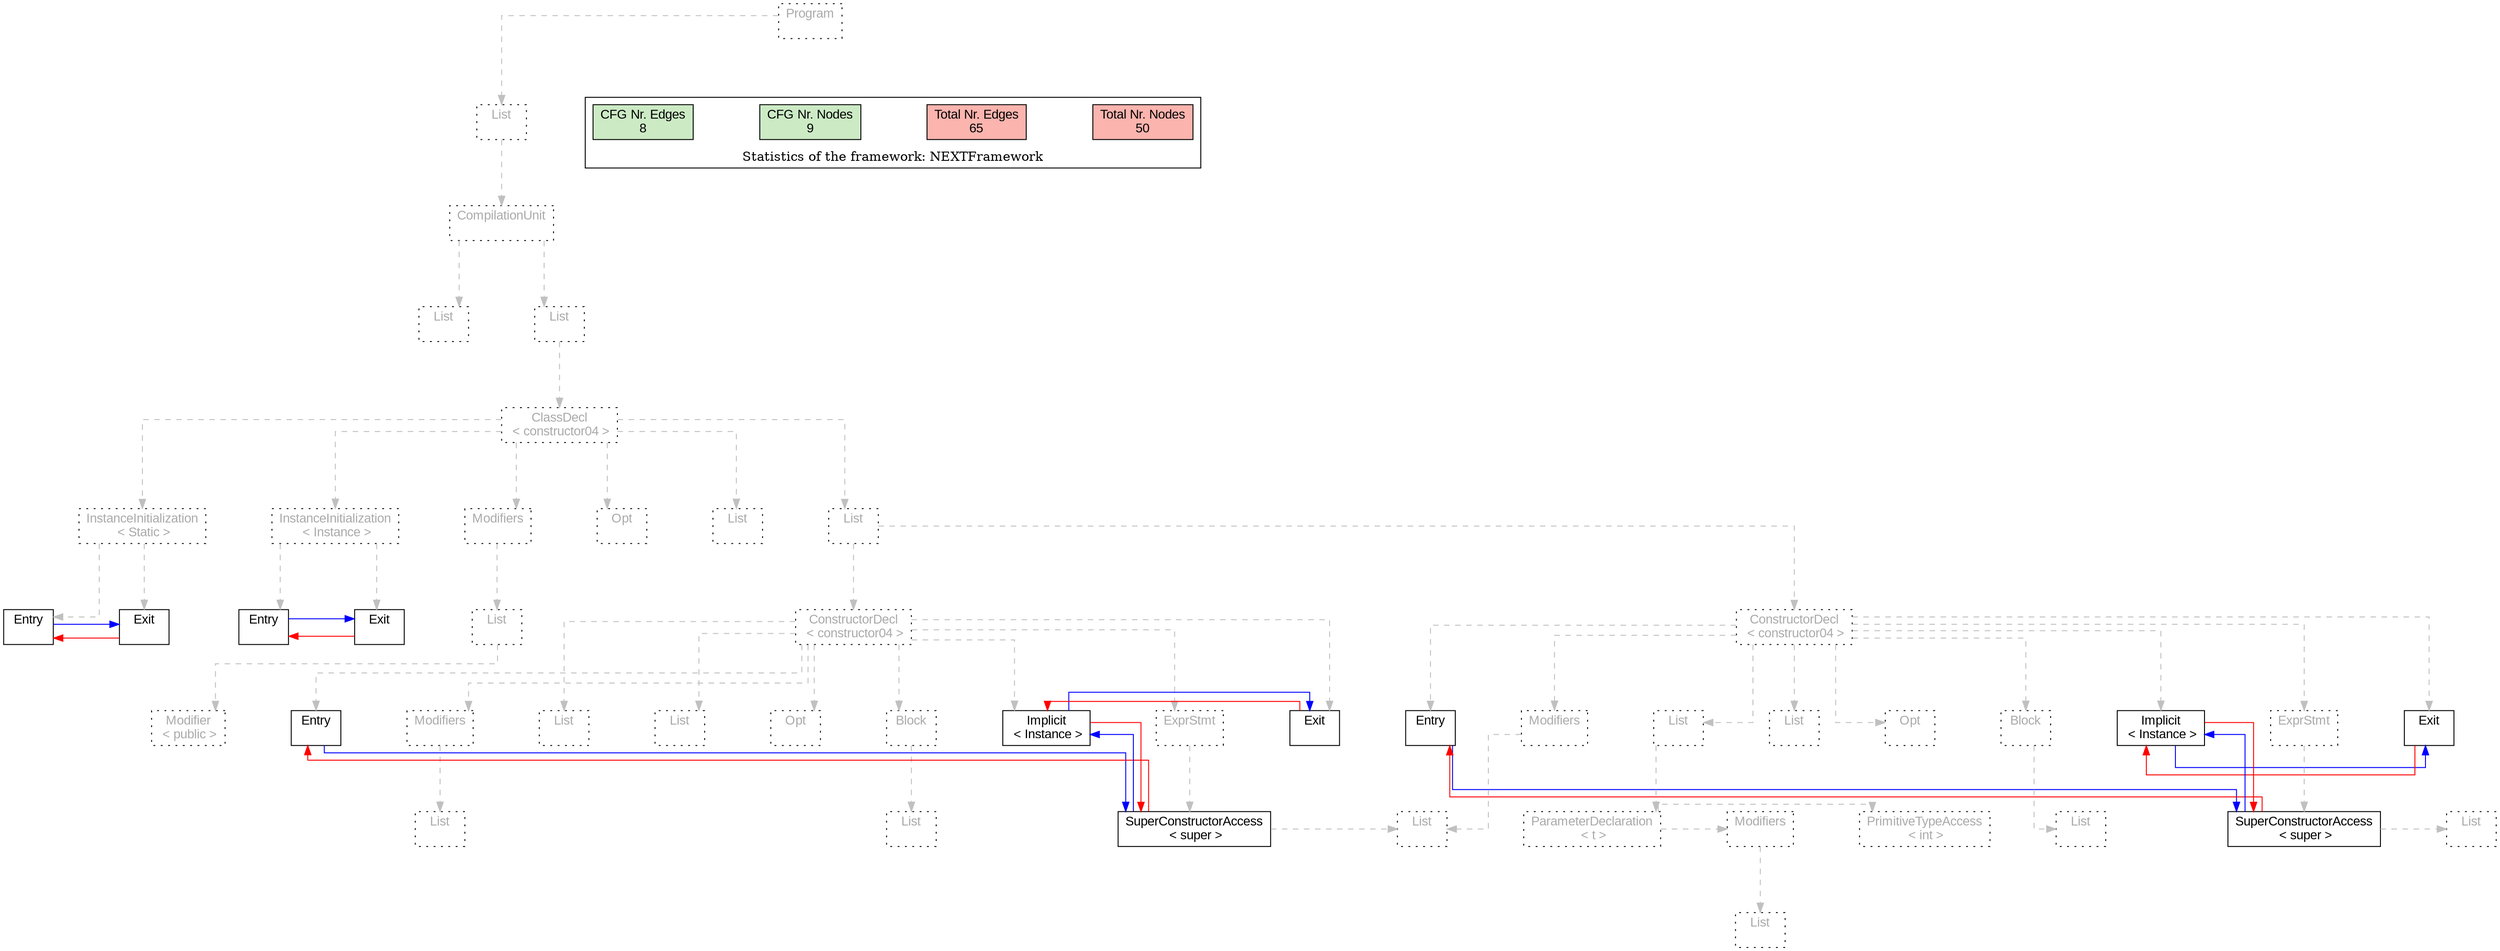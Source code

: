digraph G {
graph [splines=ortho, nodesep="1", ranksep="1"]
node [shape=rect, fontname=Arial];
{ rank = same; "Program[0]"}
{ rank = same; "List[1]"}
{ rank = same; "CompilationUnit[2]"}
{ rank = same; "List[3]"; "List[4]"}
{ rank = same; "ClassDecl[5]"}
{ rank = same; "Modifiers[22]"; "Opt[25]"; "List[26]"; "List[27]"; "InstanceInitialization[6]"; "InstanceInitialization[14]"}
{ rank = same; "List[23]"; "ConstructorDecl[28]"; "ConstructorDecl[36]"; "Entry[7]"; "Exit[8]"; "Entry[15]"; "Exit[16]"}
{ rank = same; "Modifier[24]"; "Entry[29]"; "Implicit[29]"; "Modifiers[29]"; "List[31]"; "List[32]"; "Opt[33]"; "Block[34]"; "Exit[29]"; "ExprStmt[36]"; "Entry[37]"; "Implicit[37]"; "Modifiers[37]"; "List[39]"; "List[44]"; "Opt[45]"; "Block[46]"; "Exit[37]"; "ExprStmt[48]"}
{ rank = same; "List[30]"; "List[35]"; "SuperConstructorAccess[37]"; "List[38]"; "ParameterDeclaration[40]"; "List[47]"; "SuperConstructorAccess[49]"}
{ rank = same; "List[38]"; "Modifiers[41]"; "PrimitiveTypeAccess[43]"; "List[50]"}
{ rank = same; "List[42]"}
"Program[0]" [label="Program\n ", style= dotted   fillcolor="#eeeeee" fontcolor="#aaaaaa"  ]
"List[1]" [label="List\n ", style= dotted   fillcolor="#eeeeee" fontcolor="#aaaaaa"  ]
"CompilationUnit[2]" [label="CompilationUnit\n ", style= dotted   fillcolor="#eeeeee" fontcolor="#aaaaaa"  ]
"List[3]" [label="List\n ", style= dotted   fillcolor="#eeeeee" fontcolor="#aaaaaa"  ]
"List[4]" [label="List\n ", style= dotted   fillcolor="#eeeeee" fontcolor="#aaaaaa"  ]
"ClassDecl[5]" [label="ClassDecl\n < constructor04 >", style= dotted   fillcolor="#eeeeee" fontcolor="#aaaaaa"  ]
"Modifiers[22]" [label="Modifiers\n ", style= dotted   fillcolor="#eeeeee" fontcolor="#aaaaaa"  ]
"List[23]" [label="List\n ", style= dotted   fillcolor="#eeeeee" fontcolor="#aaaaaa"  ]
"Modifier[24]" [label="Modifier\n < public >", style= dotted   fillcolor="#eeeeee" fontcolor="#aaaaaa"  ]
"Opt[25]" [label="Opt\n ", style= dotted   fillcolor="#eeeeee" fontcolor="#aaaaaa"  ]
"List[26]" [label="List\n ", style= dotted   fillcolor="#eeeeee" fontcolor="#aaaaaa"  ]
"List[27]" [label="List\n ", style= dotted   fillcolor="#eeeeee" fontcolor="#aaaaaa"  ]
"ConstructorDecl[28]" [label="ConstructorDecl\n < constructor04 >", style= dotted   fillcolor="#eeeeee" fontcolor="#aaaaaa"  ]
"Entry[29]" [label="Entry\n ", fillcolor=white   style=filled  ]
"Implicit[29]" [label="Implicit\n < Instance >", fillcolor=white   style=filled  ]
"Modifiers[29]" [label="Modifiers\n ", style= dotted   fillcolor="#eeeeee" fontcolor="#aaaaaa"  ]
"List[30]" [label="List\n ", style= dotted   fillcolor="#eeeeee" fontcolor="#aaaaaa"  ]
"List[31]" [label="List\n ", style= dotted   fillcolor="#eeeeee" fontcolor="#aaaaaa"  ]
"List[32]" [label="List\n ", style= dotted   fillcolor="#eeeeee" fontcolor="#aaaaaa"  ]
"Opt[33]" [label="Opt\n ", style= dotted   fillcolor="#eeeeee" fontcolor="#aaaaaa"  ]
"Block[34]" [label="Block\n ", style= dotted   fillcolor="#eeeeee" fontcolor="#aaaaaa"  ]
"List[35]" [label="List\n ", style= dotted   fillcolor="#eeeeee" fontcolor="#aaaaaa"  ]
"Exit[29]" [label="Exit\n ", fillcolor=white   style=filled  ]
"ExprStmt[36]" [label="ExprStmt\n ", style= dotted   fillcolor="#eeeeee" fontcolor="#aaaaaa"  ]
"SuperConstructorAccess[37]" [label="SuperConstructorAccess\n < super >", fillcolor=white   style=filled  ]
"List[38]" [label="List\n ", style= dotted   fillcolor="#eeeeee" fontcolor="#aaaaaa"  ]
"ConstructorDecl[36]" [label="ConstructorDecl\n < constructor04 >", style= dotted   fillcolor="#eeeeee" fontcolor="#aaaaaa"  ]
"Entry[37]" [label="Entry\n ", fillcolor=white   style=filled  ]
"Implicit[37]" [label="Implicit\n < Instance >", fillcolor=white   style=filled  ]
"Modifiers[37]" [label="Modifiers\n ", style= dotted   fillcolor="#eeeeee" fontcolor="#aaaaaa"  ]
"List[38]" [label="List\n ", style= dotted   fillcolor="#eeeeee" fontcolor="#aaaaaa"  ]
"List[39]" [label="List\n ", style= dotted   fillcolor="#eeeeee" fontcolor="#aaaaaa"  ]
"ParameterDeclaration[40]" [label="ParameterDeclaration\n < t >", style= dotted   fillcolor="#eeeeee" fontcolor="#aaaaaa"  ]
"Modifiers[41]" [label="Modifiers\n ", style= dotted   fillcolor="#eeeeee" fontcolor="#aaaaaa"  ]
"List[42]" [label="List\n ", style= dotted   fillcolor="#eeeeee" fontcolor="#aaaaaa"  ]
"PrimitiveTypeAccess[43]" [label="PrimitiveTypeAccess\n < int >", style= dotted   fillcolor="#eeeeee" fontcolor="#aaaaaa"  ]
"List[44]" [label="List\n ", style= dotted   fillcolor="#eeeeee" fontcolor="#aaaaaa"  ]
"Opt[45]" [label="Opt\n ", style= dotted   fillcolor="#eeeeee" fontcolor="#aaaaaa"  ]
"Block[46]" [label="Block\n ", style= dotted   fillcolor="#eeeeee" fontcolor="#aaaaaa"  ]
"List[47]" [label="List\n ", style= dotted   fillcolor="#eeeeee" fontcolor="#aaaaaa"  ]
"Exit[37]" [label="Exit\n ", fillcolor=white   style=filled  ]
"ExprStmt[48]" [label="ExprStmt\n ", style= dotted   fillcolor="#eeeeee" fontcolor="#aaaaaa"  ]
"SuperConstructorAccess[49]" [label="SuperConstructorAccess\n < super >", fillcolor=white   style=filled  ]
"List[50]" [label="List\n ", style= dotted   fillcolor="#eeeeee" fontcolor="#aaaaaa"  ]
"InstanceInitialization[6]" [label="InstanceInitialization\n < Instance >", style= dotted   fillcolor="#eeeeee" fontcolor="#aaaaaa"  ]
"Entry[7]" [label="Entry\n ", fillcolor=white   style=filled  ]
"Exit[8]" [label="Exit\n ", fillcolor=white   style=filled  ]
"InstanceInitialization[14]" [label="InstanceInitialization\n < Static >", style= dotted   fillcolor="#eeeeee" fontcolor="#aaaaaa"  ]
"Entry[15]" [label="Entry\n ", fillcolor=white   style=filled  ]
"Exit[16]" [label="Exit\n ", fillcolor=white   style=filled  ]
"CompilationUnit[2]" -> "List[3]" [style=dashed, color=gray]
"List[23]" -> "Modifier[24]" [style=dashed, color=gray]
"Modifiers[22]" -> "List[23]" [style=dashed, color=gray]
"ClassDecl[5]" -> "Modifiers[22]" [style=dashed, color=gray]
"ClassDecl[5]" -> "Opt[25]" [style=dashed, color=gray]
"ClassDecl[5]" -> "List[26]" [style=dashed, color=gray]
"ConstructorDecl[28]" -> "Entry[29]" [style=dashed, color=gray]
"ConstructorDecl[28]" -> "Implicit[29]" [style=dashed, color=gray]
"Modifiers[29]" -> "List[30]" [style=dashed, color=gray]
"ConstructorDecl[28]" -> "Modifiers[29]" [style=dashed, color=gray]
"ConstructorDecl[28]" -> "List[31]" [style=dashed, color=gray]
"ConstructorDecl[28]" -> "List[32]" [style=dashed, color=gray]
"ConstructorDecl[28]" -> "Opt[33]" [style=dashed, color=gray]
"Block[34]" -> "List[35]" [style=dashed, color=gray]
"ConstructorDecl[28]" -> "Block[34]" [style=dashed, color=gray]
"ConstructorDecl[28]" -> "Exit[29]" [style=dashed, color=gray]
"SuperConstructorAccess[37]" -> "List[38]" [style=dashed, color=gray]
"ExprStmt[36]" -> "SuperConstructorAccess[37]" [style=dashed, color=gray]
"ConstructorDecl[28]" -> "ExprStmt[36]" [style=dashed, color=gray]
"List[27]" -> "ConstructorDecl[28]" [style=dashed, color=gray]
"ConstructorDecl[36]" -> "Entry[37]" [style=dashed, color=gray]
"ConstructorDecl[36]" -> "Implicit[37]" [style=dashed, color=gray]
"Modifiers[37]" -> "List[38]" [style=dashed, color=gray]
"ConstructorDecl[36]" -> "Modifiers[37]" [style=dashed, color=gray]
"Modifiers[41]" -> "List[42]" [style=dashed, color=gray]
"ParameterDeclaration[40]" -> "Modifiers[41]" [style=dashed, color=gray]
"ParameterDeclaration[40]" -> "PrimitiveTypeAccess[43]" [style=dashed, color=gray]
"List[39]" -> "ParameterDeclaration[40]" [style=dashed, color=gray]
"ConstructorDecl[36]" -> "List[39]" [style=dashed, color=gray]
"ConstructorDecl[36]" -> "List[44]" [style=dashed, color=gray]
"ConstructorDecl[36]" -> "Opt[45]" [style=dashed, color=gray]
"Block[46]" -> "List[47]" [style=dashed, color=gray]
"ConstructorDecl[36]" -> "Block[46]" [style=dashed, color=gray]
"ConstructorDecl[36]" -> "Exit[37]" [style=dashed, color=gray]
"SuperConstructorAccess[49]" -> "List[50]" [style=dashed, color=gray]
"ExprStmt[48]" -> "SuperConstructorAccess[49]" [style=dashed, color=gray]
"ConstructorDecl[36]" -> "ExprStmt[48]" [style=dashed, color=gray]
"List[27]" -> "ConstructorDecl[36]" [style=dashed, color=gray]
"ClassDecl[5]" -> "List[27]" [style=dashed, color=gray]
"InstanceInitialization[6]" -> "Entry[7]" [style=dashed, color=gray]
"InstanceInitialization[6]" -> "Exit[8]" [style=dashed, color=gray]
"InstanceInitialization[14]" -> "Entry[15]" [style=dashed, color=gray]
"InstanceInitialization[14]" -> "Exit[16]" [style=dashed, color=gray]
"ClassDecl[5]" -> "InstanceInitialization[6]" [style=dashed, color=gray]
"ClassDecl[5]" -> "InstanceInitialization[14]" [style=dashed, color=gray]
"List[4]" -> "ClassDecl[5]" [style=dashed, color=gray]
"CompilationUnit[2]" -> "List[4]" [style=dashed, color=gray]
"List[1]" -> "CompilationUnit[2]" [style=dashed, color=gray]
"Program[0]" -> "List[1]" [style=dashed, color=gray]
"Exit[16]" -> "Entry[15]" [color=red, constraint=false]
"Entry[15]" -> "Exit[16]" [color=blue, constraint=false, xlabel=" "] 
"Exit[8]" -> "Entry[7]" [color=red, constraint=false]
"Entry[7]" -> "Exit[8]" [color=blue, constraint=false, xlabel=" "] 
"Exit[29]" -> "Implicit[29]" [color=red, constraint=false]
"Implicit[29]" -> "Exit[29]" [color=blue, constraint=false, xlabel=" "] 
"Implicit[29]" -> "SuperConstructorAccess[37]" [color=red, constraint=false]
"SuperConstructorAccess[37]" -> "Implicit[29]" [color=blue, constraint=false, xlabel=" "] 
"SuperConstructorAccess[37]" -> "Entry[29]" [color=red, constraint=false]
"Entry[29]" -> "SuperConstructorAccess[37]" [color=blue, constraint=false, xlabel=" "] 
"Exit[37]" -> "Implicit[37]" [color=red, constraint=false]
"Implicit[37]" -> "Exit[37]" [color=blue, constraint=false, xlabel=" "] 
"Implicit[37]" -> "SuperConstructorAccess[49]" [color=red, constraint=false]
"SuperConstructorAccess[49]" -> "Implicit[37]" [color=blue, constraint=false, xlabel=" "] 
"SuperConstructorAccess[49]" -> "Entry[37]" [color=red, constraint=false]
"Entry[37]" -> "SuperConstructorAccess[49]" [color=blue, constraint=false, xlabel=" "] 
"List[3]" -> "List[4]" [style=invis]
"InstanceInitialization[14]" -> "InstanceInitialization[6]" -> "Modifiers[22]" -> "Opt[25]" -> "List[26]" -> "List[27]" [style=invis]
"ConstructorDecl[28]" -> "ConstructorDecl[36]" [style=invis]
"Entry[29]" -> "Modifiers[29]" -> "List[31]" -> "List[32]" -> "Opt[33]" -> "Block[34]" -> "Exit[29]" [style=invis]
"Entry[37]" -> "Modifiers[37]" -> "List[39]" -> "List[44]" -> "Opt[45]" -> "Block[46]" -> "Exit[37]" [style=invis]
"Modifiers[41]" -> "PrimitiveTypeAccess[43]" [style=invis]
"Entry[7]" -> "Exit[8]" [style=invis]
"Entry[15]" -> "Exit[16]" [style=invis]

subgraph cluster_legend {
{node [style=filled, fillcolor=1, colorscheme="pastel13"]
Nodes [label="Total Nr. Nodes
50", fillcolor=1]
Edges [label="Total Nr. Edges
65", fillcolor=1]
NodesCFG [label="CFG Nr. Nodes
9", fillcolor=3]
EdgesCFG [label="CFG Nr. Edges
8", fillcolor=3]
Nodes-> "Program[0]" -> NodesCFG  [style="invis"]
Edges -> "Program[0]" ->EdgesCFG [style="invis"]}
label = "Statistics of the framework: NEXTFramework"
style="solid"
ranksep=0.05
nodesep=0.01
labelloc = b
len=2
}}